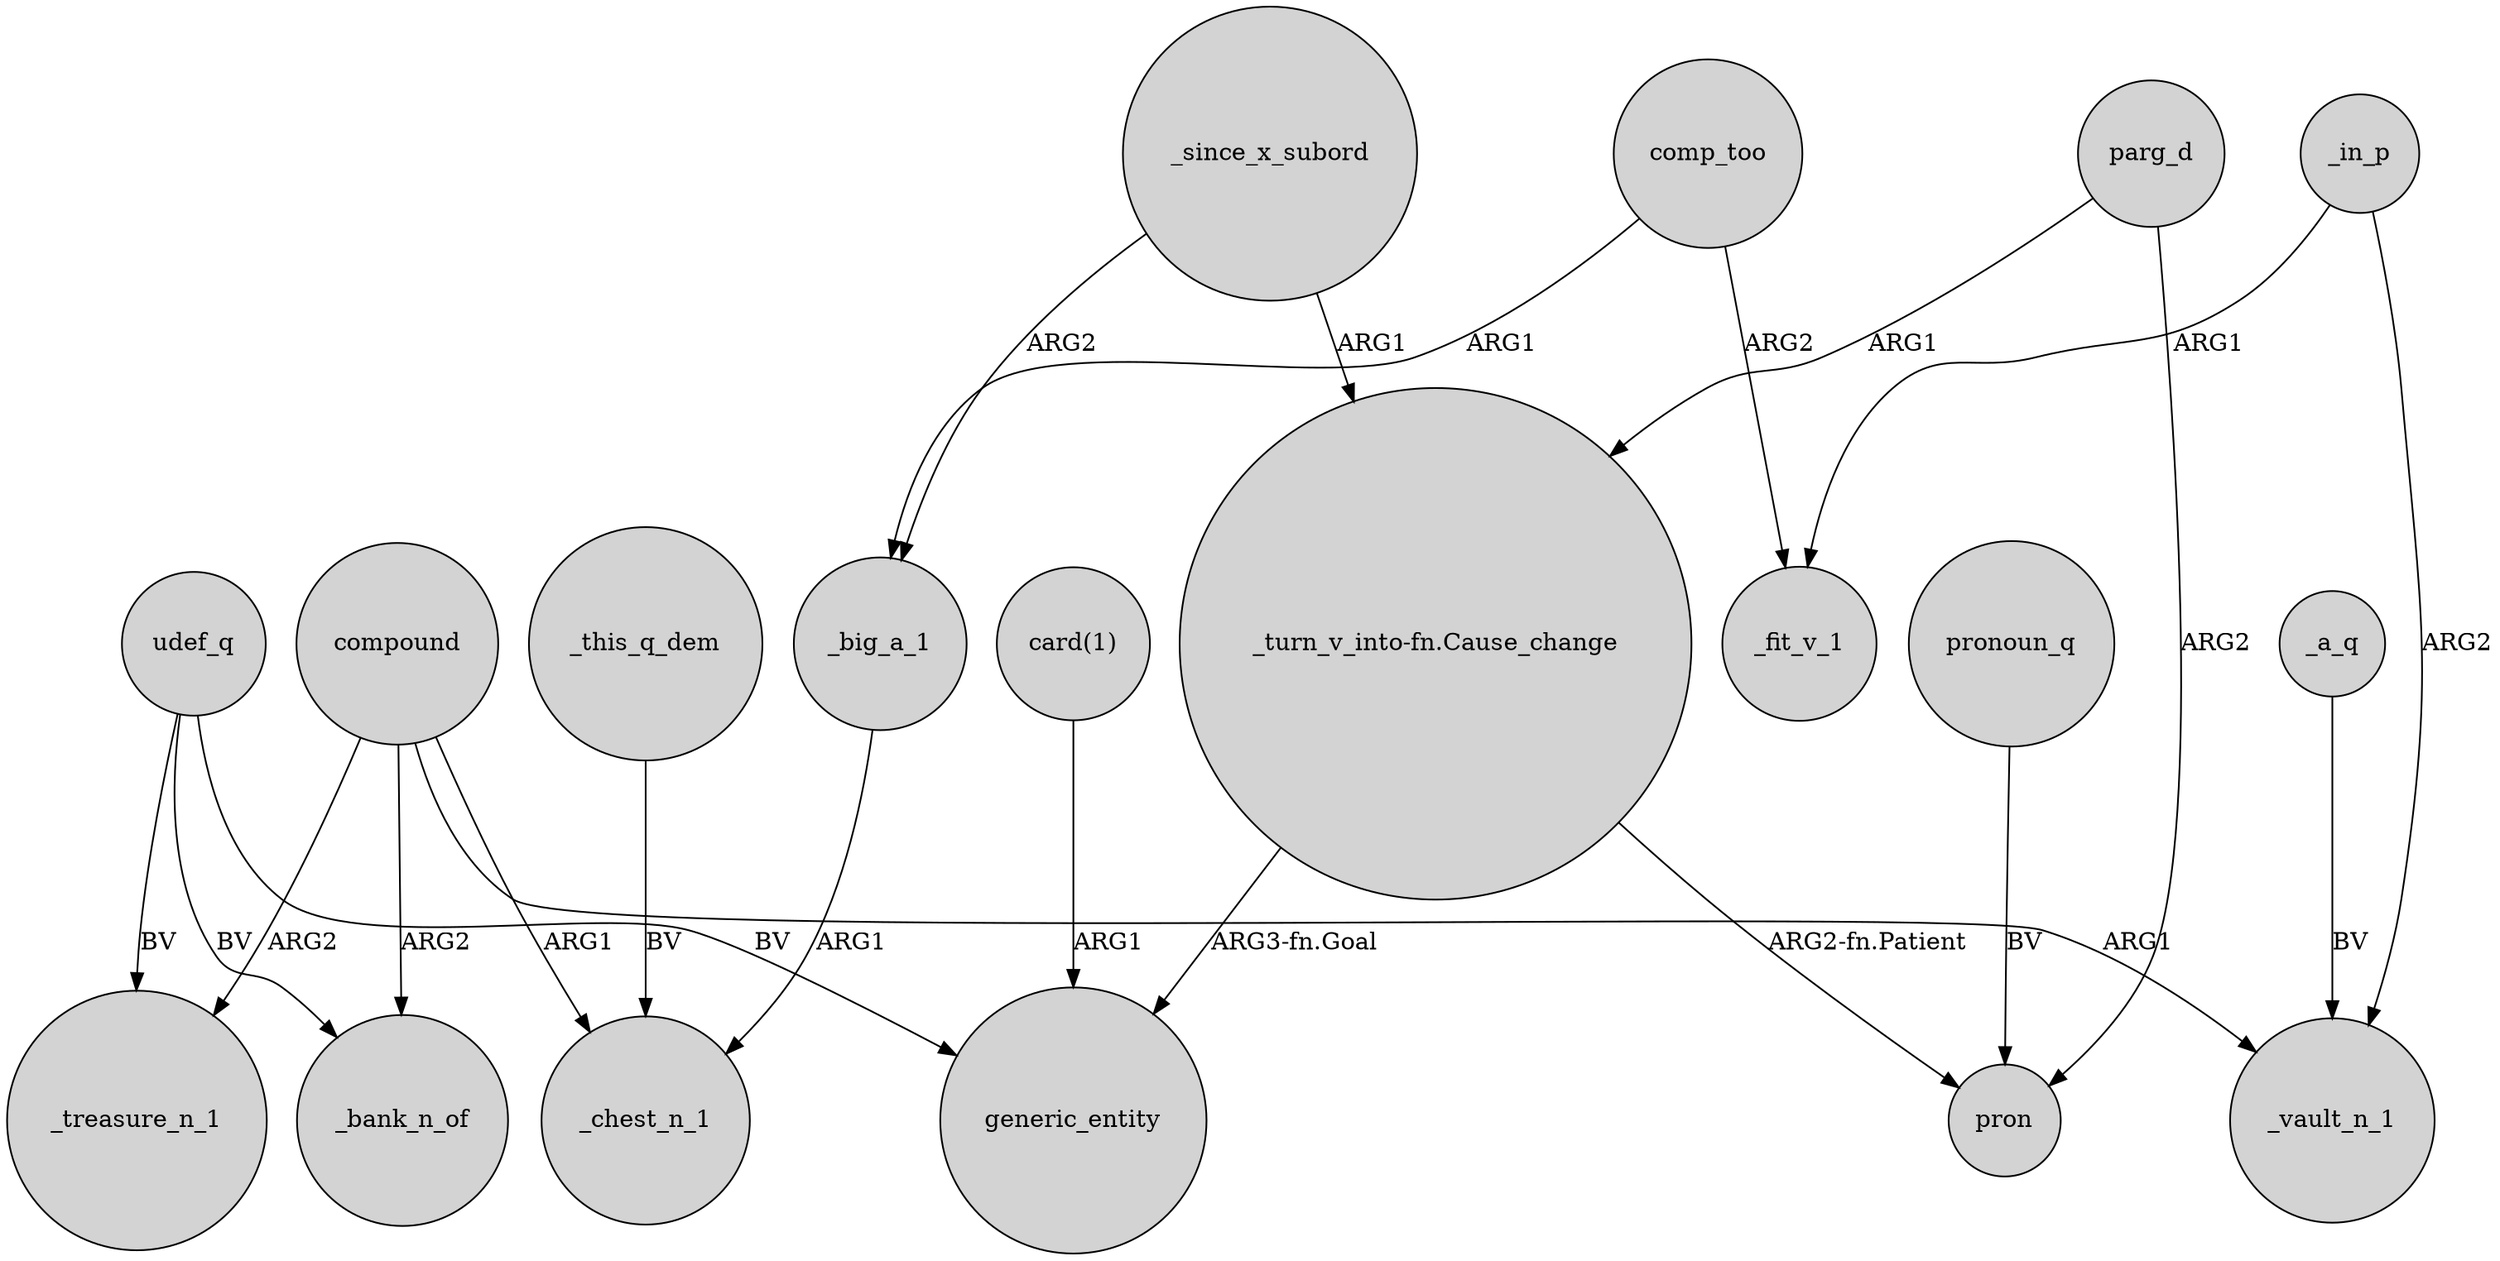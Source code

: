digraph {
	node [shape=circle style=filled]
	udef_q -> _treasure_n_1 [label=BV]
	compound -> _bank_n_of [label=ARG2]
	_big_a_1 -> _chest_n_1 [label=ARG1]
	udef_q -> generic_entity [label=BV]
	_a_q -> _vault_n_1 [label=BV]
	compound -> _treasure_n_1 [label=ARG2]
	parg_d -> pron [label=ARG2]
	compound -> _vault_n_1 [label=ARG1]
	pronoun_q -> pron [label=BV]
	parg_d -> "_turn_v_into-fn.Cause_change" [label=ARG1]
	_since_x_subord -> "_turn_v_into-fn.Cause_change" [label=ARG1]
	comp_too -> _big_a_1 [label=ARG1]
	compound -> _chest_n_1 [label=ARG1]
	"_turn_v_into-fn.Cause_change" -> pron [label="ARG2-fn.Patient"]
	comp_too -> _fit_v_1 [label=ARG2]
	_in_p -> _fit_v_1 [label=ARG1]
	_in_p -> _vault_n_1 [label=ARG2]
	"card(1)" -> generic_entity [label=ARG1]
	_since_x_subord -> _big_a_1 [label=ARG2]
	_this_q_dem -> _chest_n_1 [label=BV]
	"_turn_v_into-fn.Cause_change" -> generic_entity [label="ARG3-fn.Goal"]
	udef_q -> _bank_n_of [label=BV]
}
